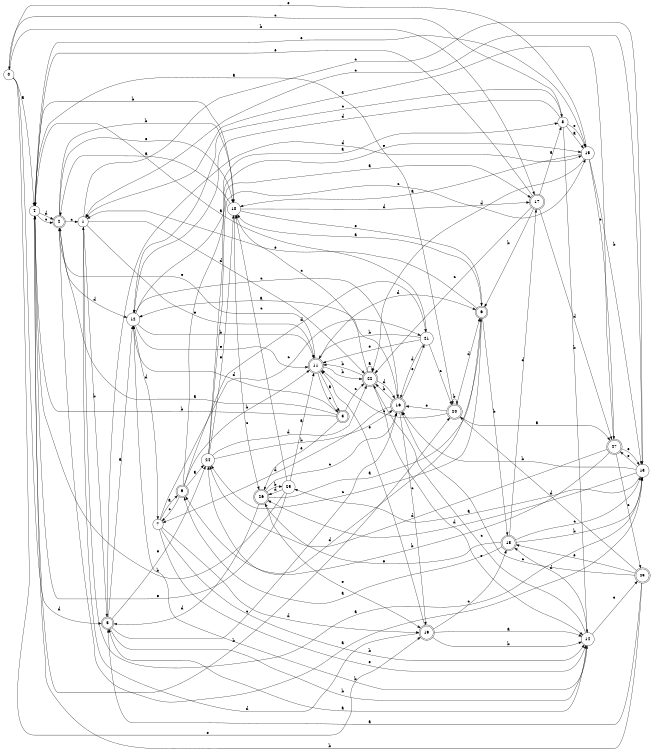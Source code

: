 digraph n23_10 {
__start0 [label="" shape="none"];

rankdir=LR;
size="8,5";

s0 [style="filled", color="black", fillcolor="white" shape="circle", label="0"];
s1 [style="filled", color="black", fillcolor="white" shape="circle", label="1"];
s2 [style="rounded,filled", color="black", fillcolor="white" shape="doublecircle", label="2"];
s3 [style="rounded,filled", color="black", fillcolor="white" shape="doublecircle", label="3"];
s4 [style="filled", color="black", fillcolor="white" shape="circle", label="4"];
s5 [style="rounded,filled", color="black", fillcolor="white" shape="doublecircle", label="5"];
s6 [style="rounded,filled", color="black", fillcolor="white" shape="doublecircle", label="6"];
s7 [style="filled", color="black", fillcolor="white" shape="circle", label="7"];
s8 [style="filled", color="black", fillcolor="white" shape="circle", label="8"];
s9 [style="rounded,filled", color="black", fillcolor="white" shape="doublecircle", label="9"];
s10 [style="filled", color="black", fillcolor="white" shape="circle", label="10"];
s11 [style="rounded,filled", color="black", fillcolor="white" shape="doublecircle", label="11"];
s12 [style="filled", color="black", fillcolor="white" shape="circle", label="12"];
s13 [style="filled", color="black", fillcolor="white" shape="circle", label="13"];
s14 [style="filled", color="black", fillcolor="white" shape="circle", label="14"];
s15 [style="filled", color="black", fillcolor="white" shape="circle", label="15"];
s16 [style="rounded,filled", color="black", fillcolor="white" shape="doublecircle", label="16"];
s17 [style="rounded,filled", color="black", fillcolor="white" shape="doublecircle", label="17"];
s18 [style="rounded,filled", color="black", fillcolor="white" shape="doublecircle", label="18"];
s19 [style="rounded,filled", color="black", fillcolor="white" shape="doublecircle", label="19"];
s20 [style="rounded,filled", color="black", fillcolor="white" shape="doublecircle", label="20"];
s21 [style="filled", color="black", fillcolor="white" shape="circle", label="21"];
s22 [style="rounded,filled", color="black", fillcolor="white" shape="doublecircle", label="22"];
s23 [style="rounded,filled", color="black", fillcolor="white" shape="doublecircle", label="23"];
s24 [style="filled", color="black", fillcolor="white" shape="circle", label="24"];
s25 [style="filled", color="black", fillcolor="white" shape="circle", label="25"];
s26 [style="rounded,filled", color="black", fillcolor="white" shape="doublecircle", label="26"];
s27 [style="rounded,filled", color="black", fillcolor="white" shape="doublecircle", label="27"];
s0 -> s4 [label="a"];
s0 -> s17 [label="b"];
s0 -> s8 [label="c"];
s0 -> s5 [label="d"];
s0 -> s19 [label="e"];
s1 -> s13 [label="a"];
s1 -> s5 [label="b"];
s1 -> s13 [label="c"];
s1 -> s22 [label="d"];
s1 -> s11 [label="e"];
s2 -> s13 [label="a"];
s2 -> s10 [label="b"];
s2 -> s1 [label="c"];
s2 -> s12 [label="d"];
s2 -> s10 [label="e"];
s3 -> s2 [label="a"];
s3 -> s4 [label="b"];
s3 -> s22 [label="c"];
s3 -> s12 [label="d"];
s3 -> s26 [label="e"];
s4 -> s20 [label="a"];
s4 -> s20 [label="b"];
s4 -> s2 [label="c"];
s4 -> s2 [label="d"];
s4 -> s15 [label="e"];
s5 -> s12 [label="a"];
s5 -> s14 [label="b"];
s5 -> s16 [label="c"];
s5 -> s15 [label="d"];
s5 -> s24 [label="e"];
s6 -> s10 [label="a"];
s6 -> s18 [label="b"];
s6 -> s24 [label="c"];
s6 -> s9 [label="d"];
s6 -> s1 [label="e"];
s7 -> s9 [label="a"];
s7 -> s14 [label="b"];
s7 -> s21 [label="c"];
s7 -> s19 [label="d"];
s7 -> s14 [label="e"];
s8 -> s15 [label="a"];
s8 -> s14 [label="b"];
s8 -> s12 [label="c"];
s8 -> s12 [label="d"];
s8 -> s15 [label="e"];
s9 -> s24 [label="a"];
s9 -> s11 [label="b"];
s9 -> s7 [label="c"];
s9 -> s21 [label="d"];
s9 -> s15 [label="e"];
s10 -> s2 [label="a"];
s10 -> s4 [label="b"];
s10 -> s26 [label="c"];
s10 -> s17 [label="d"];
s10 -> s6 [label="e"];
s11 -> s3 [label="a"];
s11 -> s22 [label="b"];
s11 -> s3 [label="c"];
s11 -> s6 [label="d"];
s11 -> s2 [label="e"];
s12 -> s8 [label="a"];
s12 -> s11 [label="b"];
s12 -> s16 [label="c"];
s12 -> s7 [label="d"];
s12 -> s11 [label="e"];
s13 -> s25 [label="a"];
s13 -> s16 [label="b"];
s13 -> s1 [label="c"];
s13 -> s26 [label="d"];
s13 -> s27 [label="e"];
s14 -> s5 [label="a"];
s14 -> s12 [label="b"];
s14 -> s22 [label="c"];
s14 -> s18 [label="d"];
s14 -> s23 [label="e"];
s15 -> s10 [label="a"];
s15 -> s13 [label="b"];
s15 -> s27 [label="c"];
s15 -> s22 [label="d"];
s15 -> s0 [label="e"];
s16 -> s12 [label="a"];
s16 -> s22 [label="b"];
s16 -> s19 [label="c"];
s16 -> s7 [label="d"];
s16 -> s21 [label="e"];
s17 -> s8 [label="a"];
s17 -> s6 [label="b"];
s17 -> s22 [label="c"];
s17 -> s27 [label="d"];
s17 -> s4 [label="e"];
s18 -> s9 [label="a"];
s18 -> s13 [label="b"];
s18 -> s13 [label="c"];
s18 -> s17 [label="d"];
s18 -> s26 [label="e"];
s19 -> s14 [label="a"];
s19 -> s14 [label="b"];
s19 -> s18 [label="c"];
s19 -> s1 [label="d"];
s19 -> s11 [label="e"];
s20 -> s27 [label="a"];
s20 -> s20 [label="b"];
s20 -> s11 [label="c"];
s20 -> s6 [label="d"];
s20 -> s16 [label="e"];
s21 -> s4 [label="a"];
s21 -> s11 [label="b"];
s21 -> s20 [label="c"];
s21 -> s16 [label="d"];
s21 -> s11 [label="e"];
s22 -> s22 [label="a"];
s22 -> s11 [label="b"];
s22 -> s10 [label="c"];
s22 -> s16 [label="d"];
s22 -> s14 [label="e"];
s23 -> s5 [label="a"];
s23 -> s4 [label="b"];
s23 -> s16 [label="c"];
s23 -> s20 [label="d"];
s23 -> s18 [label="e"];
s24 -> s17 [label="a"];
s24 -> s16 [label="b"];
s24 -> s15 [label="c"];
s24 -> s22 [label="d"];
s24 -> s10 [label="e"];
s25 -> s11 [label="a"];
s25 -> s4 [label="b"];
s25 -> s10 [label="c"];
s25 -> s26 [label="d"];
s25 -> s4 [label="e"];
s26 -> s6 [label="a"];
s26 -> s25 [label="b"];
s26 -> s16 [label="c"];
s26 -> s5 [label="d"];
s26 -> s19 [label="e"];
s27 -> s1 [label="a"];
s27 -> s24 [label="b"];
s27 -> s23 [label="c"];
s27 -> s24 [label="d"];
s27 -> s13 [label="e"];

}